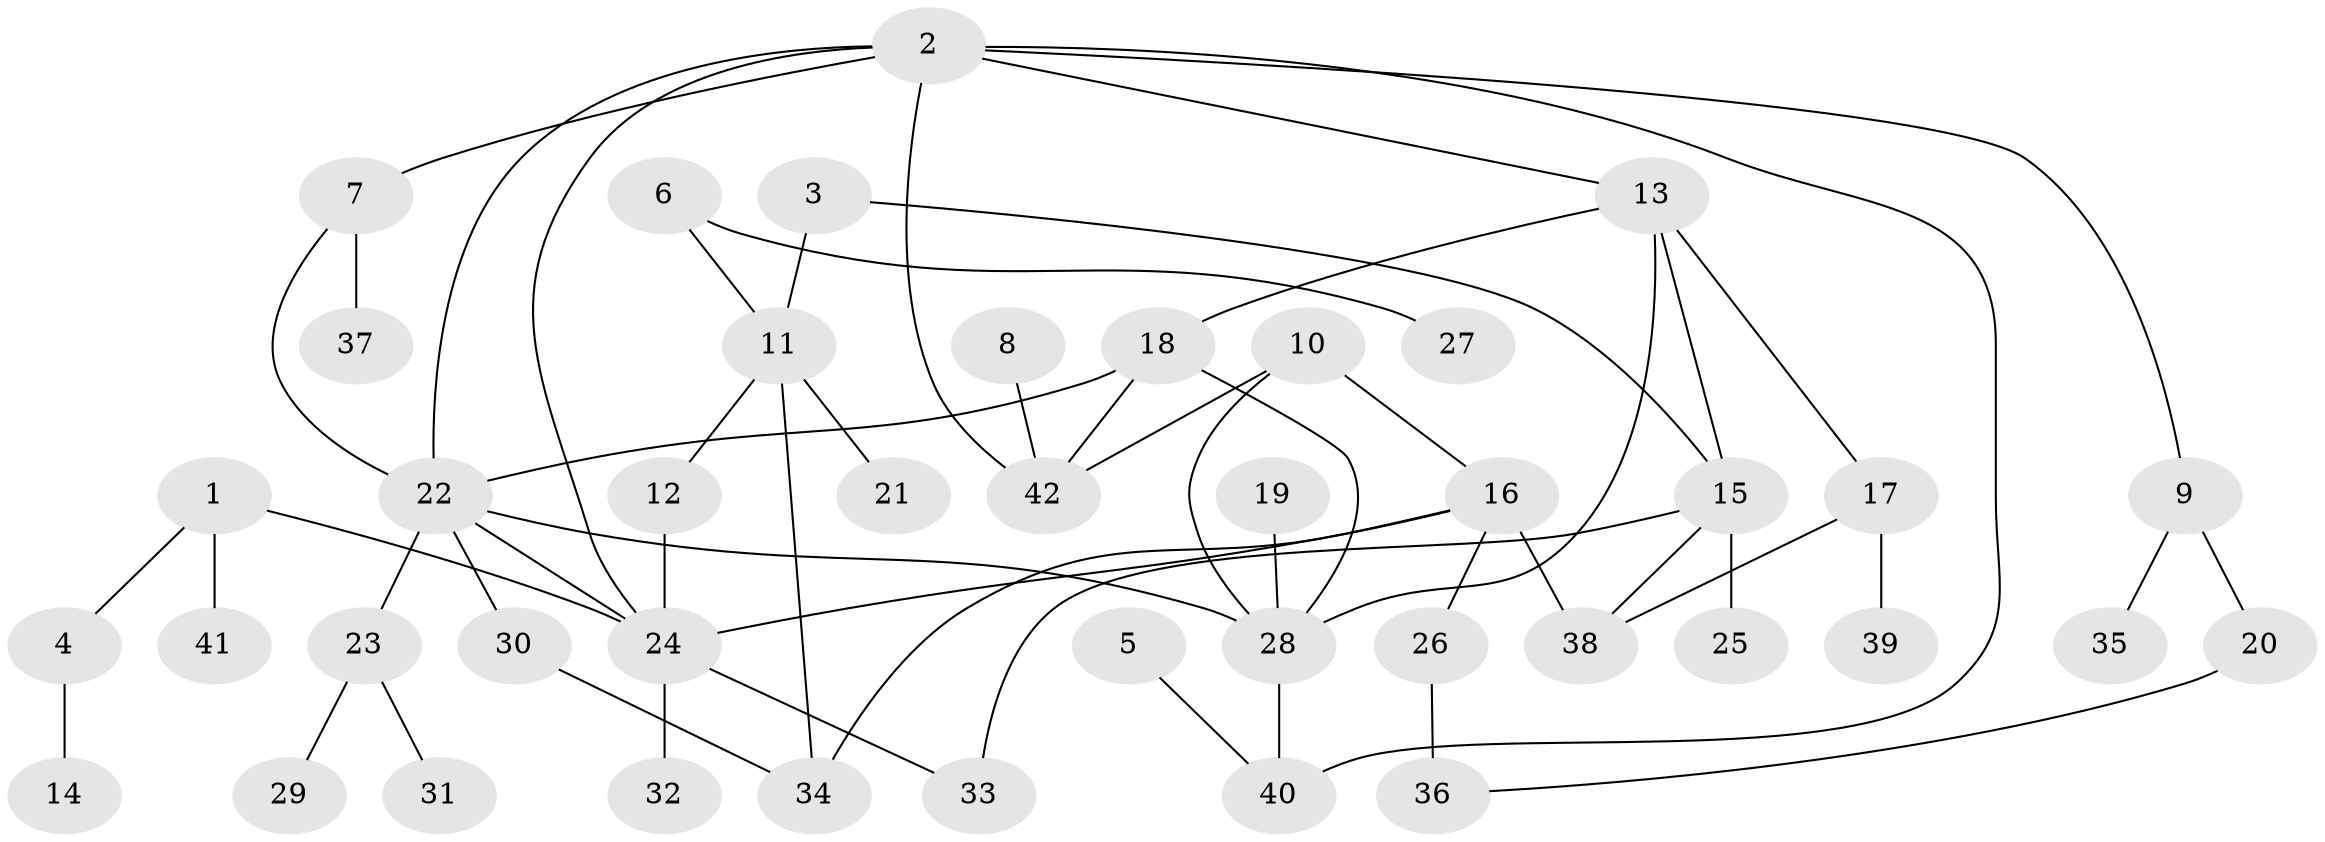 // original degree distribution, {3: 0.2289156626506024, 9: 0.012048192771084338, 4: 0.060240963855421686, 7: 0.024096385542168676, 5: 0.012048192771084338, 6: 0.03614457831325301, 2: 0.27710843373493976, 1: 0.3493975903614458}
// Generated by graph-tools (version 1.1) at 2025/01/03/09/25 03:01:09]
// undirected, 42 vertices, 57 edges
graph export_dot {
graph [start="1"]
  node [color=gray90,style=filled];
  1;
  2;
  3;
  4;
  5;
  6;
  7;
  8;
  9;
  10;
  11;
  12;
  13;
  14;
  15;
  16;
  17;
  18;
  19;
  20;
  21;
  22;
  23;
  24;
  25;
  26;
  27;
  28;
  29;
  30;
  31;
  32;
  33;
  34;
  35;
  36;
  37;
  38;
  39;
  40;
  41;
  42;
  1 -- 4 [weight=1.0];
  1 -- 24 [weight=1.0];
  1 -- 41 [weight=1.0];
  2 -- 7 [weight=1.0];
  2 -- 9 [weight=1.0];
  2 -- 13 [weight=1.0];
  2 -- 22 [weight=1.0];
  2 -- 24 [weight=1.0];
  2 -- 40 [weight=1.0];
  2 -- 42 [weight=1.0];
  3 -- 11 [weight=1.0];
  3 -- 15 [weight=1.0];
  4 -- 14 [weight=1.0];
  5 -- 40 [weight=1.0];
  6 -- 11 [weight=1.0];
  6 -- 27 [weight=1.0];
  7 -- 22 [weight=1.0];
  7 -- 37 [weight=1.0];
  8 -- 42 [weight=1.0];
  9 -- 20 [weight=2.0];
  9 -- 35 [weight=1.0];
  10 -- 16 [weight=1.0];
  10 -- 28 [weight=1.0];
  10 -- 42 [weight=1.0];
  11 -- 12 [weight=1.0];
  11 -- 21 [weight=1.0];
  11 -- 34 [weight=1.0];
  12 -- 24 [weight=1.0];
  13 -- 15 [weight=1.0];
  13 -- 17 [weight=1.0];
  13 -- 18 [weight=1.0];
  13 -- 28 [weight=1.0];
  15 -- 25 [weight=1.0];
  15 -- 33 [weight=1.0];
  15 -- 38 [weight=1.0];
  16 -- 24 [weight=1.0];
  16 -- 26 [weight=1.0];
  16 -- 34 [weight=1.0];
  16 -- 38 [weight=1.0];
  17 -- 38 [weight=1.0];
  17 -- 39 [weight=1.0];
  18 -- 22 [weight=1.0];
  18 -- 28 [weight=1.0];
  18 -- 42 [weight=1.0];
  19 -- 28 [weight=1.0];
  20 -- 36 [weight=1.0];
  22 -- 23 [weight=1.0];
  22 -- 24 [weight=1.0];
  22 -- 28 [weight=1.0];
  22 -- 30 [weight=1.0];
  23 -- 29 [weight=1.0];
  23 -- 31 [weight=1.0];
  24 -- 32 [weight=1.0];
  24 -- 33 [weight=1.0];
  26 -- 36 [weight=1.0];
  28 -- 40 [weight=1.0];
  30 -- 34 [weight=1.0];
}
